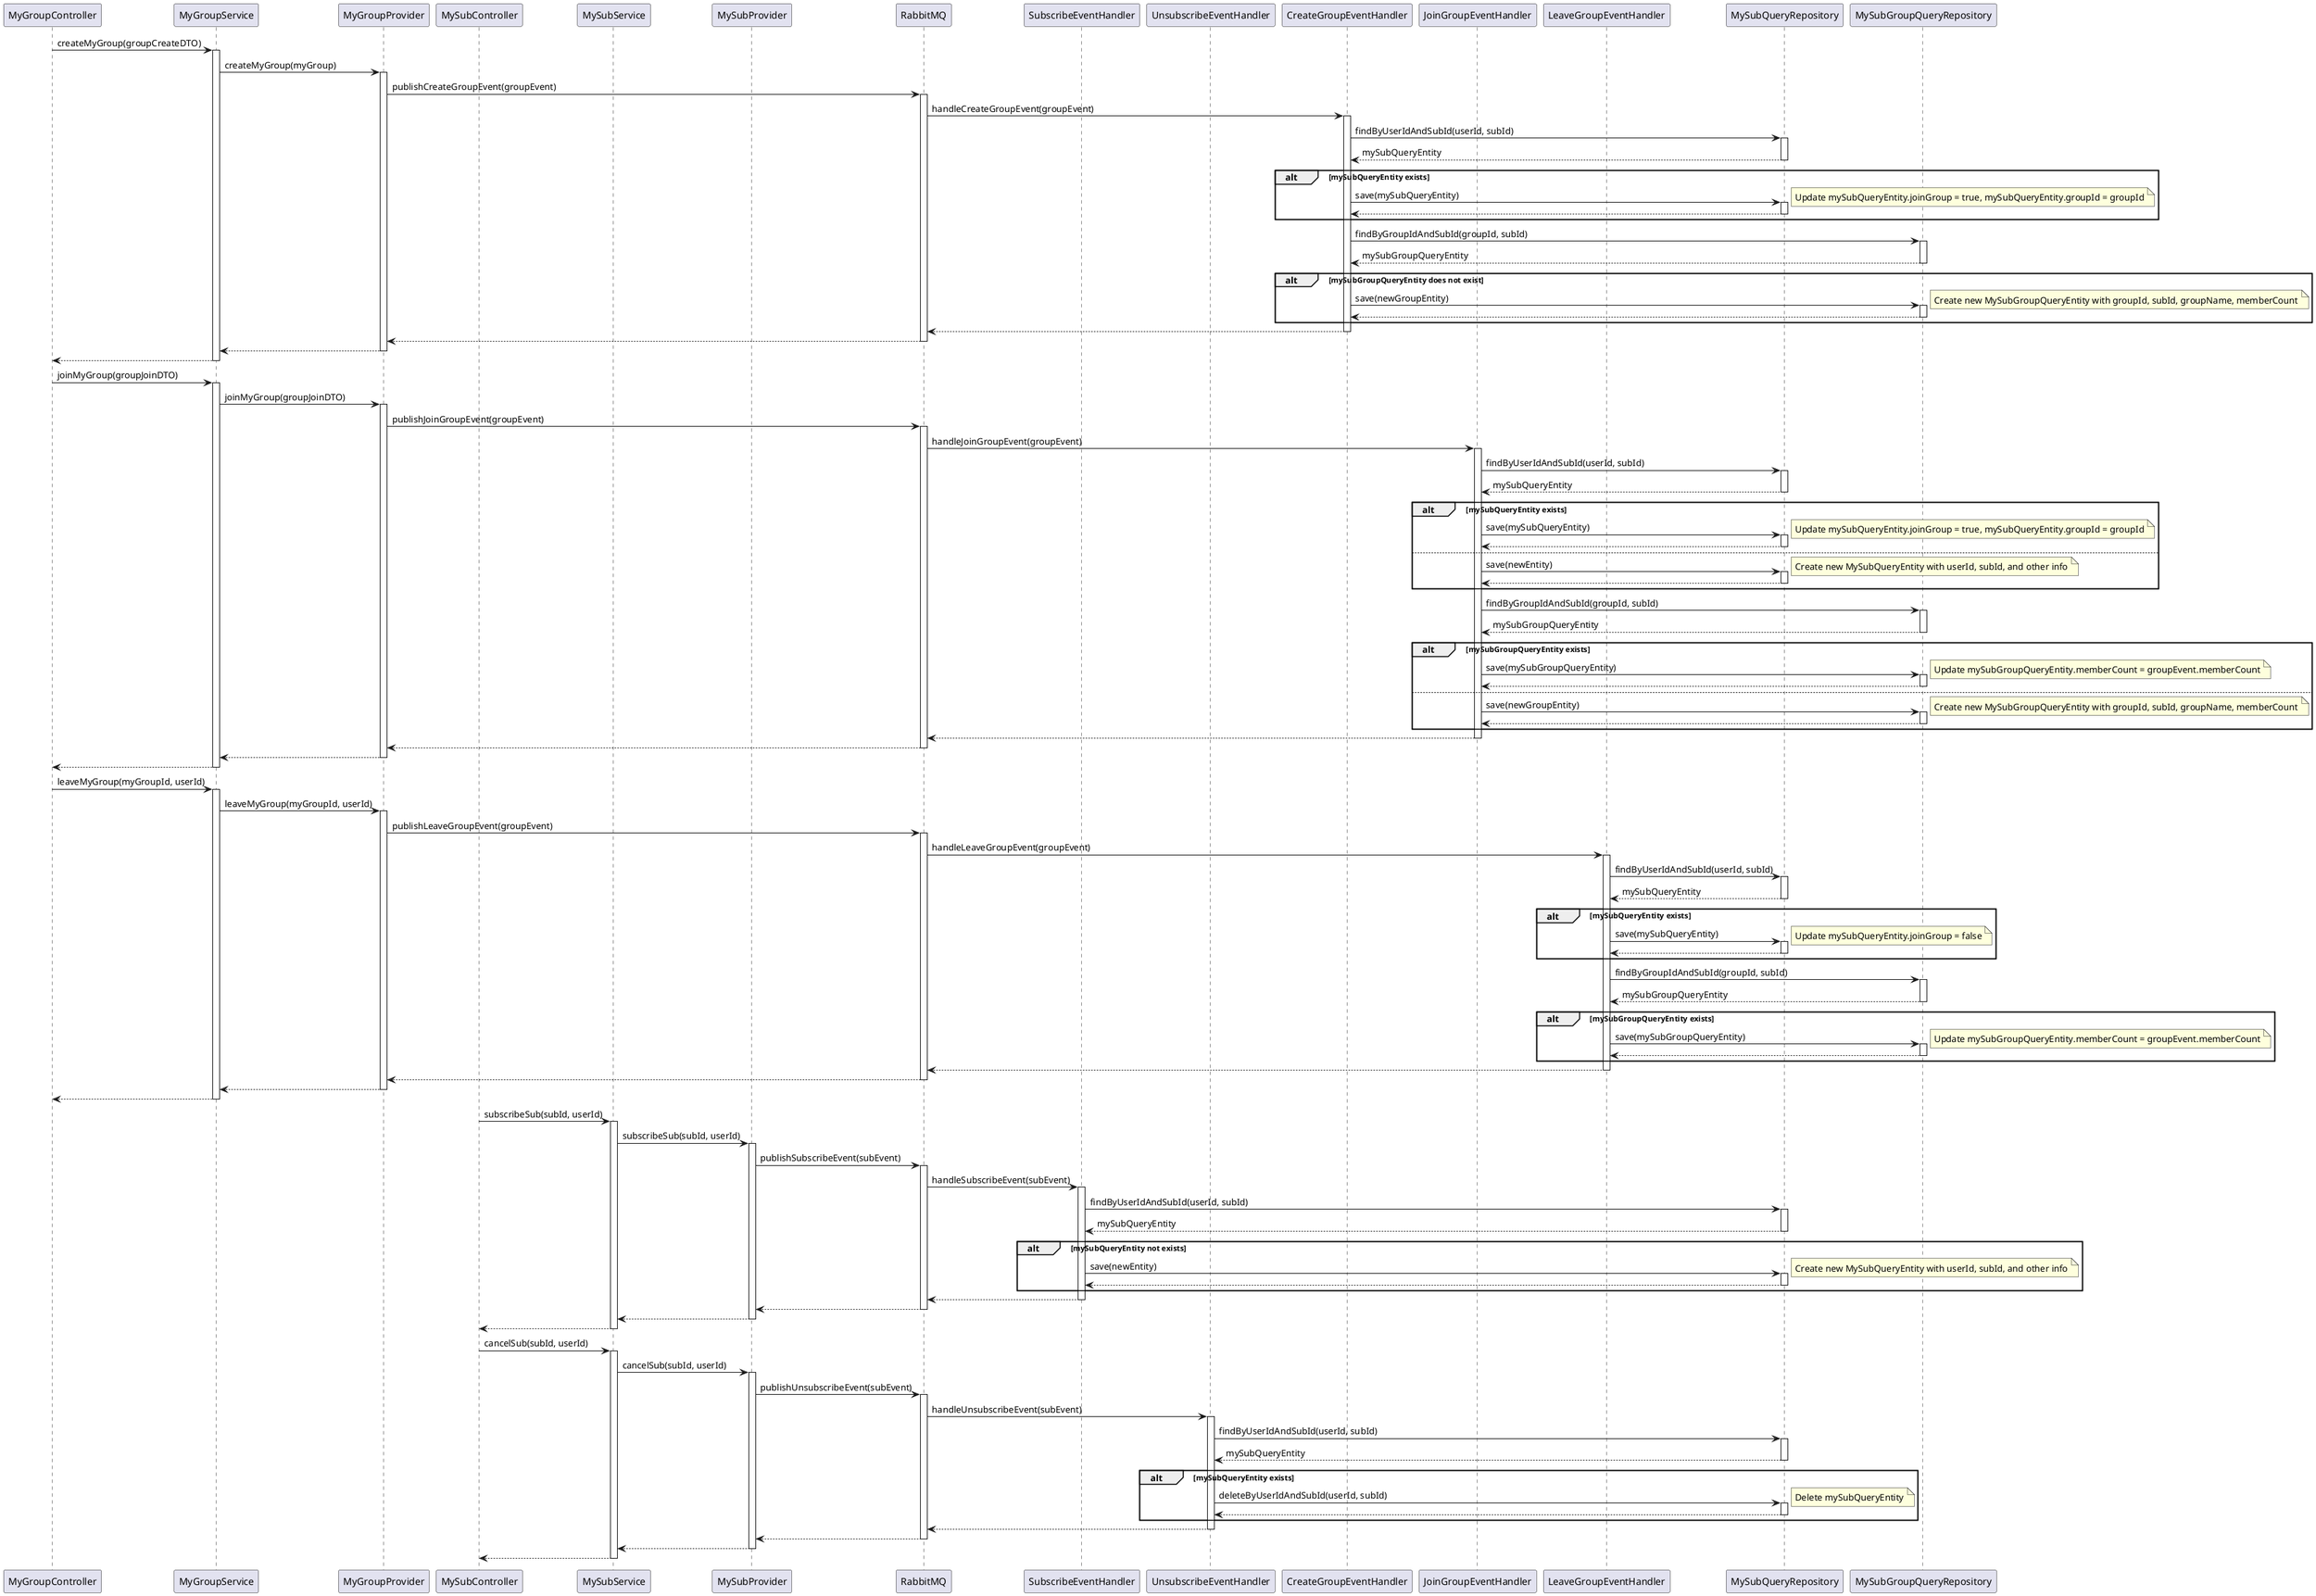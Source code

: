 @startuml
participant MyGroupController
participant MyGroupService
participant MyGroupProvider

participant MySubController
participant MySubService
participant MySubProvider

participant RabbitMQ

participant SubscribeEventHandler
participant UnsubscribeEventHandler
participant CreateGroupEventHandler
participant JoinGroupEventHandler
participant LeaveGroupEventHandler

participant MySubQueryRepository
participant MySubGroupQueryRepository

MyGroupController -> MyGroupService: createMyGroup(groupCreateDTO)
activate MyGroupService

MyGroupService -> MyGroupProvider: createMyGroup(myGroup)
activate MyGroupProvider

MyGroupProvider -> RabbitMQ: publishCreateGroupEvent(groupEvent)
activate RabbitMQ

RabbitMQ -> CreateGroupEventHandler: handleCreateGroupEvent(groupEvent)
activate CreateGroupEventHandler

CreateGroupEventHandler -> MySubQueryRepository: findByUserIdAndSubId(userId, subId)
activate MySubQueryRepository
MySubQueryRepository --> CreateGroupEventHandler: mySubQueryEntity
deactivate MySubQueryRepository

alt mySubQueryEntity exists
    CreateGroupEventHandler -> MySubQueryRepository: save(mySubQueryEntity)
    note right: Update mySubQueryEntity.joinGroup = true, mySubQueryEntity.groupId = groupId
    activate MySubQueryRepository
    MySubQueryRepository --> CreateGroupEventHandler
    deactivate MySubQueryRepository
end

CreateGroupEventHandler -> MySubGroupQueryRepository: findByGroupIdAndSubId(groupId, subId)
activate MySubGroupQueryRepository
MySubGroupQueryRepository --> CreateGroupEventHandler: mySubGroupQueryEntity
deactivate MySubGroupQueryRepository

alt mySubGroupQueryEntity does not exist
    CreateGroupEventHandler -> MySubGroupQueryRepository: save(newGroupEntity)
    note right: Create new MySubGroupQueryEntity with groupId, subId, groupName, memberCount
    activate MySubGroupQueryRepository
    MySubGroupQueryRepository --> CreateGroupEventHandler
    deactivate MySubGroupQueryRepository
end

CreateGroupEventHandler --> RabbitMQ
deactivate CreateGroupEventHandler

RabbitMQ --> MyGroupProvider
deactivate RabbitMQ

MyGroupProvider --> MyGroupService
deactivate MyGroupProvider

MyGroupService --> MyGroupController
deactivate MyGroupService

MyGroupController -> MyGroupService: joinMyGroup(groupJoinDTO)
activate MyGroupService

MyGroupService -> MyGroupProvider: joinMyGroup(groupJoinDTO)
activate MyGroupProvider

MyGroupProvider -> RabbitMQ: publishJoinGroupEvent(groupEvent)
activate RabbitMQ

RabbitMQ -> JoinGroupEventHandler: handleJoinGroupEvent(groupEvent)
activate JoinGroupEventHandler

JoinGroupEventHandler -> MySubQueryRepository: findByUserIdAndSubId(userId, subId)
activate MySubQueryRepository
MySubQueryRepository --> JoinGroupEventHandler: mySubQueryEntity
deactivate MySubQueryRepository

alt mySubQueryEntity exists
    JoinGroupEventHandler -> MySubQueryRepository: save(mySubQueryEntity)
    note right: Update mySubQueryEntity.joinGroup = true, mySubQueryEntity.groupId = groupId
    activate MySubQueryRepository
    MySubQueryRepository --> JoinGroupEventHandler
    deactivate MySubQueryRepository
else
    JoinGroupEventHandler -> MySubQueryRepository: save(newEntity)
    note right: Create new MySubQueryEntity with userId, subId, and other info
    activate MySubQueryRepository
    MySubQueryRepository --> JoinGroupEventHandler
    deactivate MySubQueryRepository
end

JoinGroupEventHandler -> MySubGroupQueryRepository: findByGroupIdAndSubId(groupId, subId)
activate MySubGroupQueryRepository
MySubGroupQueryRepository --> JoinGroupEventHandler: mySubGroupQueryEntity
deactivate MySubGroupQueryRepository

alt mySubGroupQueryEntity exists
    JoinGroupEventHandler -> MySubGroupQueryRepository: save(mySubGroupQueryEntity)
    note right: Update mySubGroupQueryEntity.memberCount = groupEvent.memberCount
    activate MySubGroupQueryRepository
    MySubGroupQueryRepository --> JoinGroupEventHandler
    deactivate MySubGroupQueryRepository
else
    JoinGroupEventHandler -> MySubGroupQueryRepository: save(newGroupEntity)
    note right: Create new MySubGroupQueryEntity with groupId, subId, groupName, memberCount
    activate MySubGroupQueryRepository
    MySubGroupQueryRepository --> JoinGroupEventHandler
    deactivate MySubGroupQueryRepository
end

JoinGroupEventHandler --> RabbitMQ
deactivate JoinGroupEventHandler

RabbitMQ --> MyGroupProvider
deactivate RabbitMQ

MyGroupProvider --> MyGroupService
deactivate MyGroupProvider

MyGroupService --> MyGroupController
deactivate MyGroupService

MyGroupController -> MyGroupService: leaveMyGroup(myGroupId, userId)
activate MyGroupService

MyGroupService -> MyGroupProvider: leaveMyGroup(myGroupId, userId)
activate MyGroupProvider

MyGroupProvider -> RabbitMQ: publishLeaveGroupEvent(groupEvent)
activate RabbitMQ

RabbitMQ -> LeaveGroupEventHandler: handleLeaveGroupEvent(groupEvent)
activate LeaveGroupEventHandler

LeaveGroupEventHandler -> MySubQueryRepository: findByUserIdAndSubId(userId, subId)
activate MySubQueryRepository
MySubQueryRepository --> LeaveGroupEventHandler: mySubQueryEntity
deactivate MySubQueryRepository

alt mySubQueryEntity exists
    LeaveGroupEventHandler -> MySubQueryRepository: save(mySubQueryEntity)
    note right: Update mySubQueryEntity.joinGroup = false
    activate MySubQueryRepository
    MySubQueryRepository --> LeaveGroupEventHandler
    deactivate MySubQueryRepository
end

LeaveGroupEventHandler -> MySubGroupQueryRepository: findByGroupIdAndSubId(groupId, subId)
activate MySubGroupQueryRepository
MySubGroupQueryRepository --> LeaveGroupEventHandler: mySubGroupQueryEntity
deactivate MySubGroupQueryRepository

alt mySubGroupQueryEntity exists
    LeaveGroupEventHandler -> MySubGroupQueryRepository: save(mySubGroupQueryEntity)
    note right: Update mySubGroupQueryEntity.memberCount = groupEvent.memberCount
    activate MySubGroupQueryRepository
    MySubGroupQueryRepository --> LeaveGroupEventHandler
    deactivate MySubGroupQueryRepository
end

LeaveGroupEventHandler --> RabbitMQ
deactivate LeaveGroupEventHandler

RabbitMQ --> MyGroupProvider
deactivate RabbitMQ

MyGroupProvider --> MyGroupService
deactivate MyGroupProvider

MyGroupService --> MyGroupController
deactivate MyGroupService

MySubController -> MySubService: subscribeSub(subId, userId)
activate MySubService

MySubService -> MySubProvider: subscribeSub(subId, userId)
activate MySubProvider

MySubProvider -> RabbitMQ: publishSubscribeEvent(subEvent)
activate RabbitMQ

RabbitMQ -> SubscribeEventHandler: handleSubscribeEvent(subEvent)
activate SubscribeEventHandler

SubscribeEventHandler -> MySubQueryRepository: findByUserIdAndSubId(userId, subId)
activate MySubQueryRepository
MySubQueryRepository --> SubscribeEventHandler: mySubQueryEntity
deactivate MySubQueryRepository

alt mySubQueryEntity not exists
    SubscribeEventHandler -> MySubQueryRepository: save(newEntity)
    note right: Create new MySubQueryEntity with userId, subId, and other info
    activate MySubQueryRepository
    MySubQueryRepository --> SubscribeEventHandler
    deactivate MySubQueryRepository
end

SubscribeEventHandler --> RabbitMQ
deactivate SubscribeEventHandler

RabbitMQ --> MySubProvider
deactivate RabbitMQ

MySubProvider --> MySubService
deactivate MySubProvider

MySubService --> MySubController
deactivate MySubService

MySubController -> MySubService: cancelSub(subId, userId)
activate MySubService

MySubService -> MySubProvider: cancelSub(subId, userId)
activate MySubProvider

MySubProvider -> RabbitMQ: publishUnsubscribeEvent(subEvent)
activate RabbitMQ

RabbitMQ -> UnsubscribeEventHandler: handleUnsubscribeEvent(subEvent)
activate UnsubscribeEventHandler

UnsubscribeEventHandler -> MySubQueryRepository: findByUserIdAndSubId(userId, subId)
activate MySubQueryRepository
MySubQueryRepository --> UnsubscribeEventHandler: mySubQueryEntity
deactivate MySubQueryRepository

alt mySubQueryEntity exists
    UnsubscribeEventHandler -> MySubQueryRepository: deleteByUserIdAndSubId(userId, subId)
    note right: Delete mySubQueryEntity
    activate MySubQueryRepository
    MySubQueryRepository --> UnsubscribeEventHandler
    deactivate MySubQueryRepository
end

UnsubscribeEventHandler --> RabbitMQ
deactivate UnsubscribeEventHandler

RabbitMQ --> MySubProvider
deactivate RabbitMQ

MySubProvider --> MySubService
deactivate MySubProvider

MySubService --> MySubController
deactivate MySubService
@enduml
